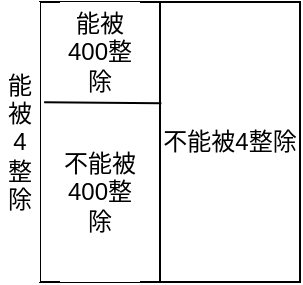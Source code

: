 <mxfile version="13.10.0" type="embed">
    <diagram id="87FTI5FK-Y4f2fHZfDxS" name="Page-1">
        <mxGraphModel dx="311" dy="173" grid="1" gridSize="10" guides="1" tooltips="1" connect="1" arrows="1" fold="1" page="1" pageScale="1" pageWidth="827" pageHeight="1169" math="0" shadow="0">
            <root>
                <mxCell id="0"/>
                <mxCell id="1" parent="0"/>
                <mxCell id="3" value="不能被4整除" style="rounded=0;whiteSpace=wrap;html=1;" vertex="1" parent="1">
                    <mxGeometry x="180" y="210" width="70" height="140" as="geometry"/>
                </mxCell>
                <mxCell id="4" value="" style="rounded=0;whiteSpace=wrap;html=1;" vertex="1" parent="1">
                    <mxGeometry x="120" y="210" width="60" height="140" as="geometry"/>
                </mxCell>
                <mxCell id="5" value="能被4整除" style="rounded=0;whiteSpace=wrap;html=1;strokeColor=none;" vertex="1" parent="1">
                    <mxGeometry x="100" y="210" width="20" height="140" as="geometry"/>
                </mxCell>
                <mxCell id="7" value="能被400整除" style="rounded=0;whiteSpace=wrap;html=1;strokeColor=none;" vertex="1" parent="1">
                    <mxGeometry x="130" y="210" width="40" height="50" as="geometry"/>
                </mxCell>
                <mxCell id="8" value="不能被400整除" style="rounded=0;whiteSpace=wrap;html=1;strokeColor=none;" vertex="1" parent="1">
                    <mxGeometry x="130" y="260" width="40" height="90" as="geometry"/>
                </mxCell>
                <mxCell id="10" value="" style="endArrow=none;html=1;exitX=1.103;exitY=0.358;exitDx=0;exitDy=0;exitPerimeter=0;entryX=0.01;entryY=0.362;entryDx=0;entryDy=0;entryPerimeter=0;" edge="1" parent="1" source="5" target="3">
                    <mxGeometry width="50" height="50" relative="1" as="geometry">
                        <mxPoint x="190" y="330" as="sourcePoint"/>
                        <mxPoint x="240" y="280" as="targetPoint"/>
                    </mxGeometry>
                </mxCell>
            </root>
        </mxGraphModel>
    </diagram>
</mxfile>